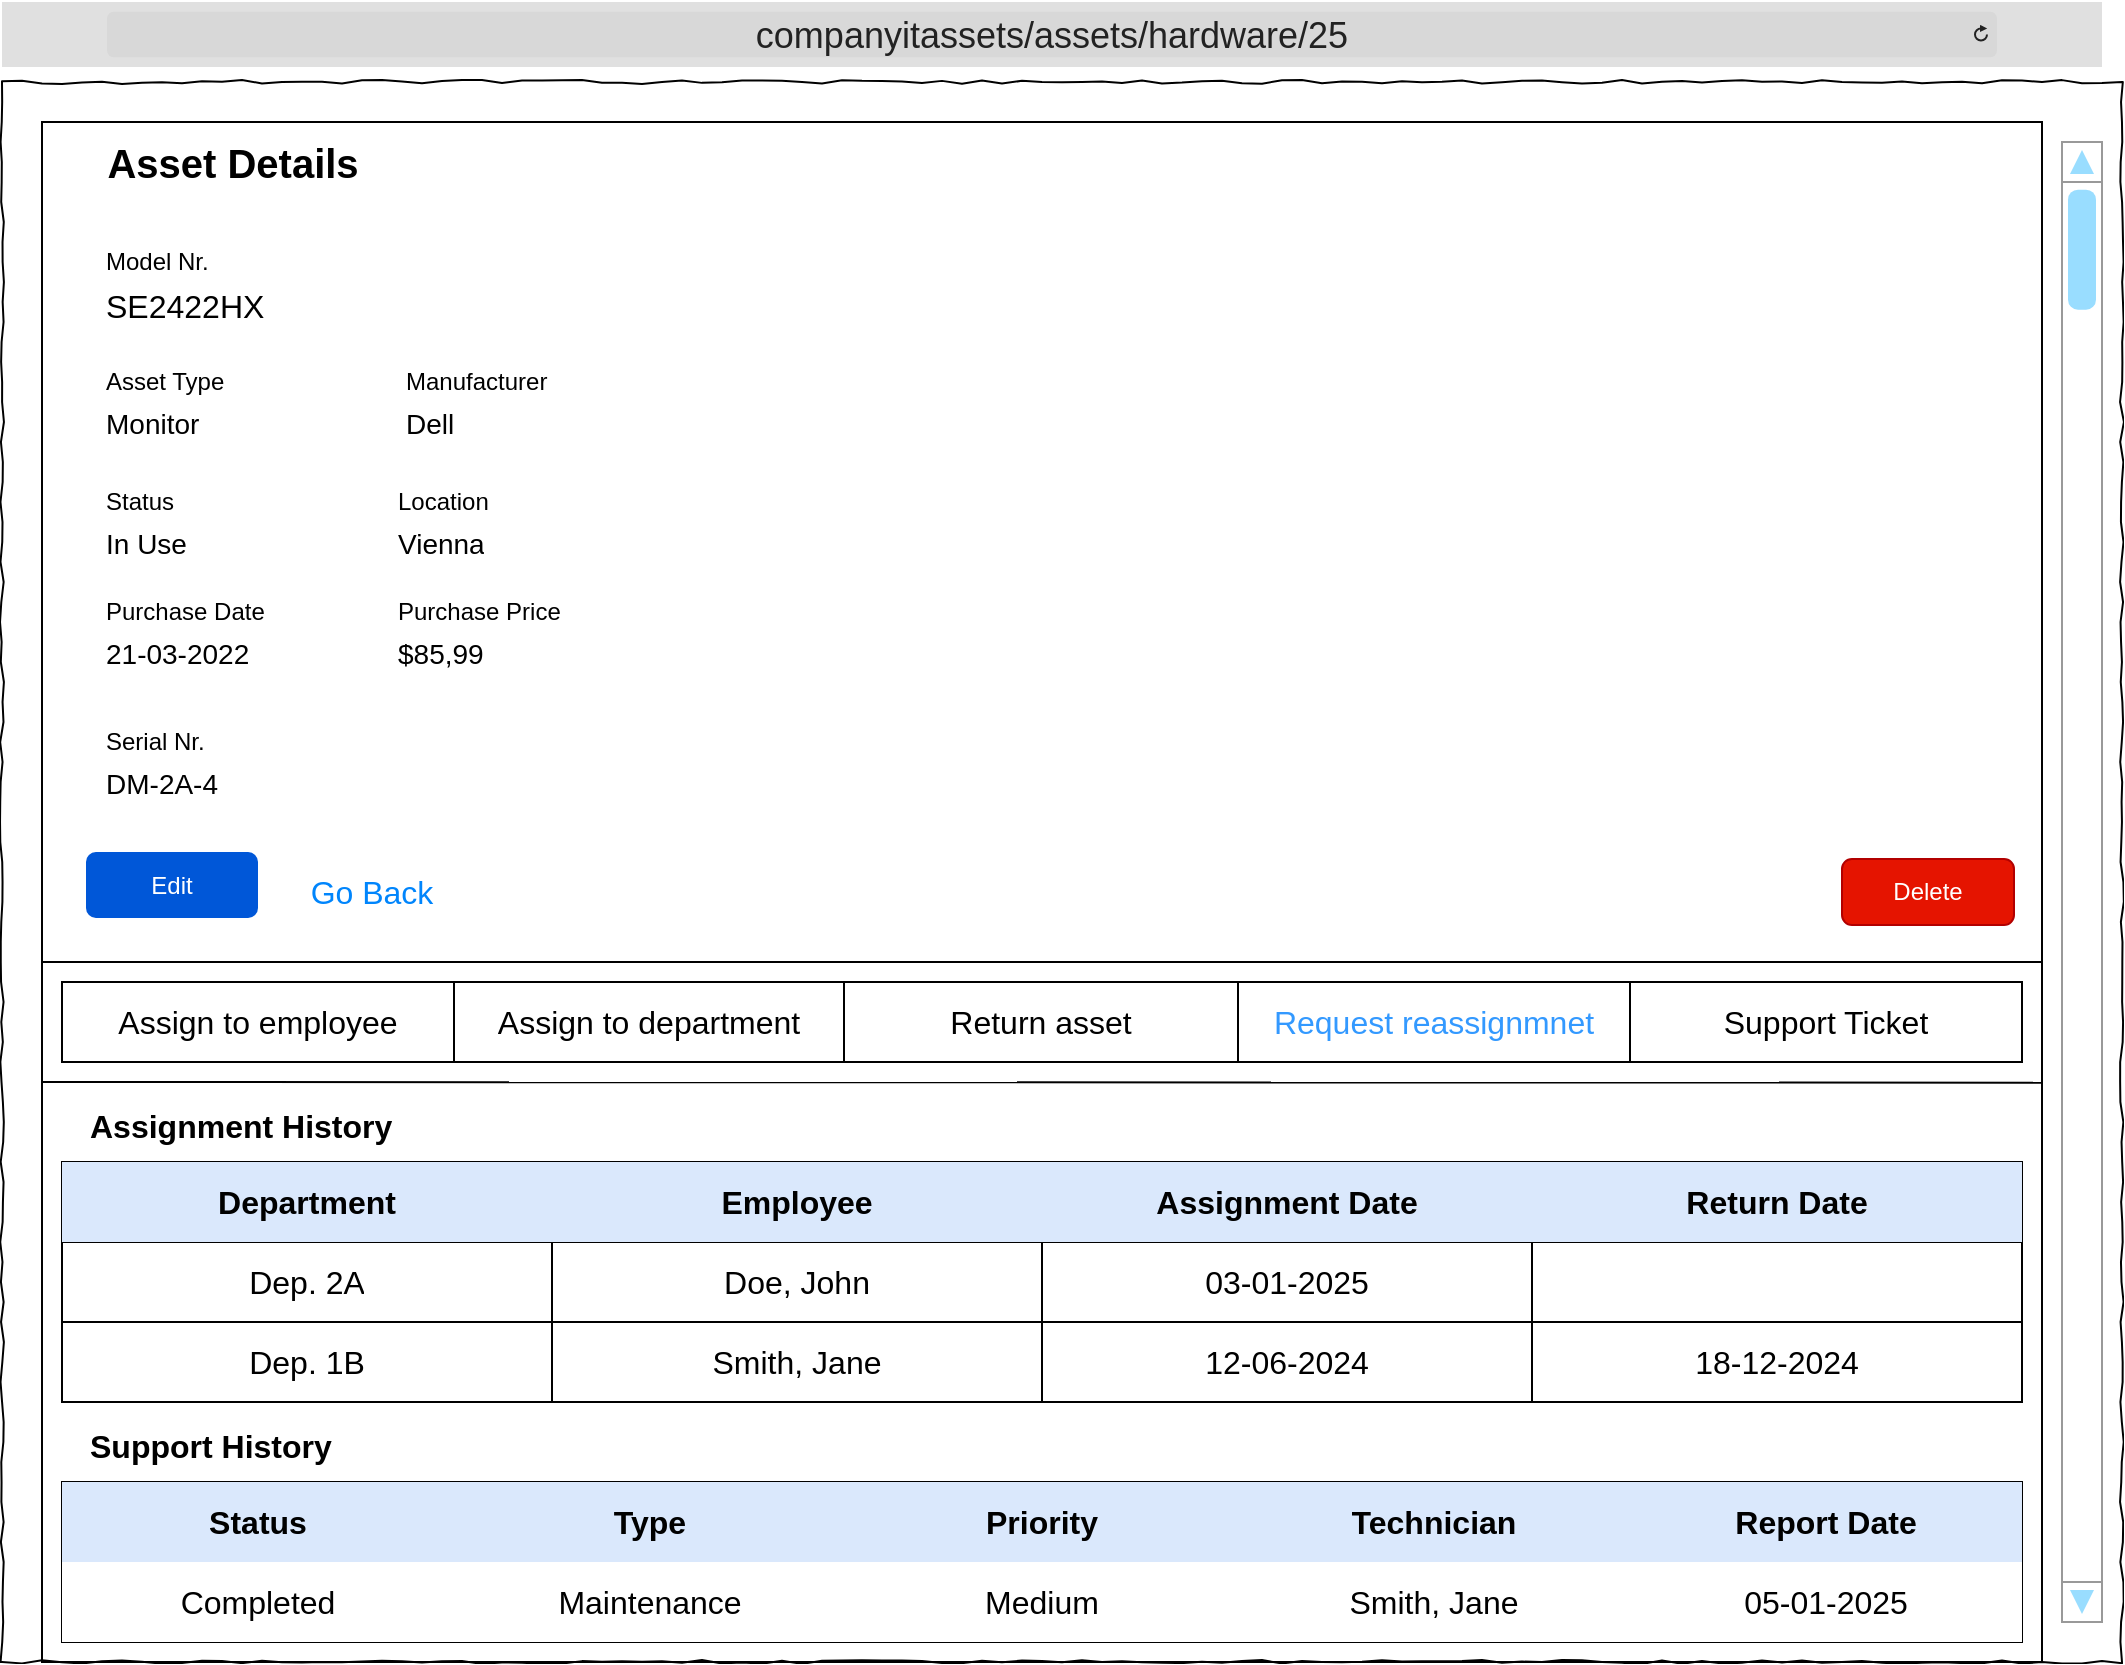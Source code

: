 <mxfile version="26.0.11">
  <diagram name="Page-1" id="03018318-947c-dd8e-b7a3-06fadd420f32">
    <mxGraphModel dx="2072" dy="1257" grid="1" gridSize="10" guides="1" tooltips="1" connect="1" arrows="1" fold="1" page="1" pageScale="1" pageWidth="1100" pageHeight="850" background="none" math="0" shadow="0">
      <root>
        <mxCell id="0" />
        <mxCell id="1" parent="0" />
        <mxCell id="qXCED1NnwAtGf8v3lufe-51" value="" style="rounded=0;whiteSpace=wrap;html=1;fillColor=none;" parent="1" vertex="1">
          <mxGeometry x="40" y="60" width="1000" height="420" as="geometry" />
        </mxCell>
        <mxCell id="qXCED1NnwAtGf8v3lufe-52" value="" style="rounded=0;whiteSpace=wrap;html=1;fillColor=none;" parent="1" vertex="1">
          <mxGeometry x="40" y="480" width="1000" height="350" as="geometry" />
        </mxCell>
        <mxCell id="677b7b8949515195-1" value="" style="whiteSpace=wrap;html=1;rounded=0;shadow=0;labelBackgroundColor=none;strokeColor=#000000;strokeWidth=1;fillColor=none;fontFamily=Verdana;fontSize=12;fontColor=#000000;align=center;comic=1;" parent="1" vertex="1">
          <mxGeometry x="20" y="40" width="1060" height="790" as="geometry" />
        </mxCell>
        <mxCell id="q4BZEvWAXVgxHDnkbYNj-131" value="Edit" style="rounded=1;fillColor=#0057D8;strokeColor=none;html=1;whiteSpace=wrap;fontColor=#ffffff;align=center;verticalAlign=middle;fontStyle=0;fontSize=12;sketch=0;" parent="1" vertex="1">
          <mxGeometry x="62" y="425" width="86" height="33" as="geometry" />
        </mxCell>
        <mxCell id="zX-MKMj06BqSPDNbv460-1" value="&lt;font style=&quot;font-size: 18px;&quot;&gt;companyitassets/assets/hardware/25&lt;/font&gt;" style="html=1;strokeWidth=1;shadow=0;dashed=0;shape=mxgraph.ios7ui.url;fillColor=#e0e0e0;strokeColor=#c0c0c0;buttonText=;strokeColor2=#222222;fontColor=#222222;fontSize=8;spacingTop=2;align=center;whiteSpace=wrap;" parent="1" vertex="1">
          <mxGeometry x="20" width="1050" height="32.5" as="geometry" />
        </mxCell>
        <mxCell id="qXXK7IakLX90gNUS_IdI-1" value="&lt;font style=&quot;font-size: 20px;&quot;&gt;Asset Details&lt;/font&gt;" style="text;strokeColor=none;fillColor=none;html=1;fontSize=24;fontStyle=1;verticalAlign=middle;align=center;" parent="1" vertex="1">
          <mxGeometry x="50" y="60" width="170" height="40" as="geometry" />
        </mxCell>
        <UserObject label="Asset Type" placeholders="1" name="Variable" id="qXXK7IakLX90gNUS_IdI-4">
          <mxCell style="text;html=1;strokeColor=none;fillColor=none;align=left;verticalAlign=middle;whiteSpace=wrap;overflow=hidden;" parent="1" vertex="1">
            <mxGeometry x="70" y="180" width="70" height="20" as="geometry" />
          </mxCell>
        </UserObject>
        <UserObject label="&lt;font style=&quot;font-size: 14px;&quot;&gt;Monitor&lt;/font&gt;" placeholders="1" name="Variable" id="qXXK7IakLX90gNUS_IdI-5">
          <mxCell style="text;html=1;strokeColor=none;fillColor=none;align=left;verticalAlign=middle;whiteSpace=wrap;overflow=hidden;" parent="1" vertex="1">
            <mxGeometry x="70" y="200" width="110" height="20" as="geometry" />
          </mxCell>
        </UserObject>
        <UserObject label="Manufacturer" placeholders="1" name="Variable" id="qXXK7IakLX90gNUS_IdI-6">
          <mxCell style="text;html=1;strokeColor=none;fillColor=none;align=left;verticalAlign=middle;whiteSpace=wrap;overflow=hidden;" parent="1" vertex="1">
            <mxGeometry x="220" y="180" width="90" height="20" as="geometry" />
          </mxCell>
        </UserObject>
        <UserObject label="&lt;font style=&quot;font-size: 14px;&quot;&gt;Dell&lt;/font&gt;" placeholders="1" name="Variable" id="qXXK7IakLX90gNUS_IdI-7">
          <mxCell style="text;html=1;strokeColor=none;fillColor=none;align=left;verticalAlign=middle;whiteSpace=wrap;overflow=hidden;" parent="1" vertex="1">
            <mxGeometry x="220" y="200" width="110" height="20" as="geometry" />
          </mxCell>
        </UserObject>
        <UserObject label="&lt;span style=&quot;font-size: 16px; text-align: center;&quot;&gt;SE2422HX&lt;/span&gt;" placeholders="1" name="Variable" id="qXXK7IakLX90gNUS_IdI-8">
          <mxCell style="text;html=1;strokeColor=none;fillColor=none;align=left;verticalAlign=middle;whiteSpace=wrap;overflow=hidden;" parent="1" vertex="1">
            <mxGeometry x="70" y="140" width="110" height="20" as="geometry" />
          </mxCell>
        </UserObject>
        <UserObject label="Model Nr." placeholders="1" name="Variable" id="qXXK7IakLX90gNUS_IdI-9">
          <mxCell style="text;html=1;strokeColor=none;fillColor=none;align=left;verticalAlign=middle;whiteSpace=wrap;overflow=hidden;" parent="1" vertex="1">
            <mxGeometry x="70" y="120" width="90" height="20" as="geometry" />
          </mxCell>
        </UserObject>
        <UserObject label="Status" placeholders="1" name="Variable" id="qXXK7IakLX90gNUS_IdI-10">
          <mxCell style="text;html=1;strokeColor=none;fillColor=none;align=left;verticalAlign=middle;whiteSpace=wrap;overflow=hidden;" parent="1" vertex="1">
            <mxGeometry x="70" y="240" width="90" height="20" as="geometry" />
          </mxCell>
        </UserObject>
        <UserObject label="&lt;font style=&quot;font-size: 14px;&quot;&gt;In Use&lt;/font&gt;" placeholders="1" name="Variable" id="qXXK7IakLX90gNUS_IdI-11">
          <mxCell style="text;html=1;strokeColor=none;fillColor=none;align=left;verticalAlign=middle;whiteSpace=wrap;overflow=hidden;" parent="1" vertex="1">
            <mxGeometry x="70" y="260" width="110" height="20" as="geometry" />
          </mxCell>
        </UserObject>
        <UserObject label="&lt;font style=&quot;font-size: 14px;&quot;&gt;Vienna&lt;/font&gt;" placeholders="1" name="Variable" id="qXXK7IakLX90gNUS_IdI-12">
          <mxCell style="text;html=1;strokeColor=none;fillColor=none;align=left;verticalAlign=middle;whiteSpace=wrap;overflow=hidden;" parent="1" vertex="1">
            <mxGeometry x="216" y="260" width="110" height="20" as="geometry" />
          </mxCell>
        </UserObject>
        <UserObject label="Location" placeholders="1" name="Variable" id="qXXK7IakLX90gNUS_IdI-13">
          <mxCell style="text;html=1;strokeColor=none;fillColor=none;align=left;verticalAlign=middle;whiteSpace=wrap;overflow=hidden;" parent="1" vertex="1">
            <mxGeometry x="216" y="240" width="90" height="20" as="geometry" />
          </mxCell>
        </UserObject>
        <UserObject label="Purchase Date" placeholders="1" name="Variable" id="qXXK7IakLX90gNUS_IdI-14">
          <mxCell style="text;html=1;strokeColor=none;fillColor=none;align=left;verticalAlign=middle;whiteSpace=wrap;overflow=hidden;" parent="1" vertex="1">
            <mxGeometry x="70" y="295" width="90" height="20" as="geometry" />
          </mxCell>
        </UserObject>
        <UserObject label="&lt;span style=&quot;font-size: 14px;&quot;&gt;21-03-2022&lt;/span&gt;" placeholders="1" name="Variable" id="qXXK7IakLX90gNUS_IdI-15">
          <mxCell style="text;html=1;strokeColor=none;fillColor=none;align=left;verticalAlign=middle;whiteSpace=wrap;overflow=hidden;" parent="1" vertex="1">
            <mxGeometry x="70" y="315" width="110" height="20" as="geometry" />
          </mxCell>
        </UserObject>
        <UserObject label="Purchase Price" placeholders="1" name="Variable" id="qXXK7IakLX90gNUS_IdI-16">
          <mxCell style="text;html=1;strokeColor=none;fillColor=none;align=left;verticalAlign=middle;whiteSpace=wrap;overflow=hidden;" parent="1" vertex="1">
            <mxGeometry x="216" y="295" width="90" height="20" as="geometry" />
          </mxCell>
        </UserObject>
        <UserObject label="&lt;span style=&quot;font-size: 14px;&quot;&gt;$85,99&lt;/span&gt;" placeholders="1" name="Variable" id="qXXK7IakLX90gNUS_IdI-17">
          <mxCell style="text;html=1;strokeColor=none;fillColor=none;align=left;verticalAlign=middle;whiteSpace=wrap;overflow=hidden;" parent="1" vertex="1">
            <mxGeometry x="216" y="315" width="110" height="20" as="geometry" />
          </mxCell>
        </UserObject>
        <mxCell id="qXXK7IakLX90gNUS_IdI-18" value="Go Back" style="html=1;shadow=0;dashed=0;shape=mxgraph.bootstrap.rrect;rSize=5;strokeColor=none;strokeWidth=1;fillColor=none;fontColor=#0085FC;whiteSpace=wrap;align=center;verticalAlign=middle;spacingLeft=0;fontStyle=0;fontSize=16;spacing=5;" parent="1" vertex="1">
          <mxGeometry x="170" y="425" width="70" height="40" as="geometry" />
        </mxCell>
        <mxCell id="qXXK7IakLX90gNUS_IdI-19" value="Delete" style="rounded=1;fillColor=#e51400;strokeColor=#B20000;html=1;whiteSpace=wrap;fontColor=#ffffff;align=center;verticalAlign=middle;fontStyle=0;fontSize=12;sketch=0;" parent="1" vertex="1">
          <mxGeometry x="940" y="428.5" width="86" height="33" as="geometry" />
        </mxCell>
        <UserObject label="Serial Nr." placeholders="1" name="Variable" id="10XDzdRVasA_GGK3fKtw-1">
          <mxCell style="text;html=1;strokeColor=none;fillColor=none;align=left;verticalAlign=middle;whiteSpace=wrap;overflow=hidden;" parent="1" vertex="1">
            <mxGeometry x="70" y="360" width="90" height="20" as="geometry" />
          </mxCell>
        </UserObject>
        <UserObject label="&lt;span style=&quot;font-size: 14px;&quot;&gt;DM-&lt;/span&gt;&lt;span style=&quot;font-size: 14px; background-color: transparent; color: light-dark(rgb(0, 0, 0), rgb(255, 255, 255));&quot;&gt;2A-4&lt;/span&gt;" placeholders="1" name="Variable" id="10XDzdRVasA_GGK3fKtw-2">
          <mxCell style="text;html=1;strokeColor=none;fillColor=none;align=left;verticalAlign=middle;whiteSpace=wrap;overflow=hidden;" parent="1" vertex="1">
            <mxGeometry x="70" y="380" width="160" height="20" as="geometry" />
          </mxCell>
        </UserObject>
        <mxCell id="qXCED1NnwAtGf8v3lufe-4" value="&lt;font style=&quot;font-size: 16px;&quot;&gt;Assignment History&lt;/font&gt;" style="text;strokeColor=none;fillColor=none;html=1;fontSize=24;fontStyle=1;verticalAlign=middle;align=left;" parent="1" vertex="1">
          <mxGeometry x="62" y="540" width="170" height="40" as="geometry" />
        </mxCell>
        <mxCell id="qXCED1NnwAtGf8v3lufe-5" value="" style="shape=table;startSize=0;container=1;collapsible=0;childLayout=tableLayout;fontSize=16;" parent="1" vertex="1">
          <mxGeometry x="50" y="580" width="980" height="120" as="geometry" />
        </mxCell>
        <mxCell id="qXCED1NnwAtGf8v3lufe-6" value="" style="shape=tableRow;horizontal=0;startSize=0;swimlaneHead=0;swimlaneBody=0;strokeColor=inherit;top=0;left=0;bottom=0;right=0;collapsible=0;dropTarget=0;fillColor=none;points=[[0,0.5],[1,0.5]];portConstraint=eastwest;fontSize=16;" parent="qXCED1NnwAtGf8v3lufe-5" vertex="1">
          <mxGeometry width="980" height="40" as="geometry" />
        </mxCell>
        <mxCell id="qXCED1NnwAtGf8v3lufe-7" value="&lt;b&gt;Department&lt;/b&gt;" style="shape=partialRectangle;html=1;whiteSpace=wrap;connectable=0;strokeColor=#6c8ebf;overflow=hidden;fillColor=#dae8fc;top=0;left=0;bottom=0;right=0;pointerEvents=1;fontSize=16;" parent="qXCED1NnwAtGf8v3lufe-6" vertex="1">
          <mxGeometry width="245" height="40" as="geometry">
            <mxRectangle width="245" height="40" as="alternateBounds" />
          </mxGeometry>
        </mxCell>
        <mxCell id="qXCED1NnwAtGf8v3lufe-8" value="&lt;b&gt;Employee&lt;/b&gt;" style="shape=partialRectangle;html=1;whiteSpace=wrap;connectable=0;strokeColor=#6c8ebf;overflow=hidden;fillColor=#dae8fc;top=0;left=0;bottom=0;right=0;pointerEvents=1;fontSize=16;" parent="qXCED1NnwAtGf8v3lufe-6" vertex="1">
          <mxGeometry x="245" width="245" height="40" as="geometry">
            <mxRectangle width="245" height="40" as="alternateBounds" />
          </mxGeometry>
        </mxCell>
        <mxCell id="qXCED1NnwAtGf8v3lufe-9" value="&lt;b&gt;Assignment Date&lt;/b&gt;" style="shape=partialRectangle;html=1;whiteSpace=wrap;connectable=0;strokeColor=#6c8ebf;overflow=hidden;fillColor=#dae8fc;top=0;left=0;bottom=0;right=0;pointerEvents=1;fontSize=16;" parent="qXCED1NnwAtGf8v3lufe-6" vertex="1">
          <mxGeometry x="490" width="245" height="40" as="geometry">
            <mxRectangle width="245" height="40" as="alternateBounds" />
          </mxGeometry>
        </mxCell>
        <mxCell id="qXCED1NnwAtGf8v3lufe-26" value="&lt;b&gt;Return Date&lt;/b&gt;" style="shape=partialRectangle;html=1;whiteSpace=wrap;connectable=0;strokeColor=#6c8ebf;overflow=hidden;fillColor=#dae8fc;top=0;left=0;bottom=0;right=0;pointerEvents=1;fontSize=16;" parent="qXCED1NnwAtGf8v3lufe-6" vertex="1">
          <mxGeometry x="735" width="245" height="40" as="geometry">
            <mxRectangle width="245" height="40" as="alternateBounds" />
          </mxGeometry>
        </mxCell>
        <mxCell id="qXCED1NnwAtGf8v3lufe-10" value="" style="shape=tableRow;horizontal=0;startSize=0;swimlaneHead=0;swimlaneBody=0;strokeColor=inherit;top=0;left=0;bottom=0;right=0;collapsible=0;dropTarget=0;fillColor=none;points=[[0,0.5],[1,0.5]];portConstraint=eastwest;fontSize=16;" parent="qXCED1NnwAtGf8v3lufe-5" vertex="1">
          <mxGeometry y="40" width="980" height="40" as="geometry" />
        </mxCell>
        <mxCell id="qXCED1NnwAtGf8v3lufe-11" value="Dep. 2A" style="shape=partialRectangle;html=1;whiteSpace=wrap;connectable=0;strokeColor=inherit;overflow=hidden;fillColor=none;top=0;left=0;bottom=0;right=0;pointerEvents=1;fontSize=16;" parent="qXCED1NnwAtGf8v3lufe-10" vertex="1">
          <mxGeometry width="245" height="40" as="geometry">
            <mxRectangle width="245" height="40" as="alternateBounds" />
          </mxGeometry>
        </mxCell>
        <mxCell id="qXCED1NnwAtGf8v3lufe-12" value="Doe, John" style="shape=partialRectangle;html=1;whiteSpace=wrap;connectable=0;strokeColor=inherit;overflow=hidden;fillColor=none;top=0;left=0;bottom=0;right=0;pointerEvents=1;fontSize=16;" parent="qXCED1NnwAtGf8v3lufe-10" vertex="1">
          <mxGeometry x="245" width="245" height="40" as="geometry">
            <mxRectangle width="245" height="40" as="alternateBounds" />
          </mxGeometry>
        </mxCell>
        <mxCell id="qXCED1NnwAtGf8v3lufe-13" value="03-01-2025" style="shape=partialRectangle;html=1;whiteSpace=wrap;connectable=0;strokeColor=inherit;overflow=hidden;fillColor=none;top=0;left=0;bottom=0;right=0;pointerEvents=1;fontSize=16;" parent="qXCED1NnwAtGf8v3lufe-10" vertex="1">
          <mxGeometry x="490" width="245" height="40" as="geometry">
            <mxRectangle width="245" height="40" as="alternateBounds" />
          </mxGeometry>
        </mxCell>
        <mxCell id="qXCED1NnwAtGf8v3lufe-27" style="shape=partialRectangle;html=1;whiteSpace=wrap;connectable=0;strokeColor=inherit;overflow=hidden;fillColor=none;top=0;left=0;bottom=0;right=0;pointerEvents=1;fontSize=16;" parent="qXCED1NnwAtGf8v3lufe-10" vertex="1">
          <mxGeometry x="735" width="245" height="40" as="geometry">
            <mxRectangle width="245" height="40" as="alternateBounds" />
          </mxGeometry>
        </mxCell>
        <mxCell id="qXCED1NnwAtGf8v3lufe-14" value="" style="shape=tableRow;horizontal=0;startSize=0;swimlaneHead=0;swimlaneBody=0;strokeColor=inherit;top=0;left=0;bottom=0;right=0;collapsible=0;dropTarget=0;fillColor=none;points=[[0,0.5],[1,0.5]];portConstraint=eastwest;fontSize=16;" parent="qXCED1NnwAtGf8v3lufe-5" vertex="1">
          <mxGeometry y="80" width="980" height="40" as="geometry" />
        </mxCell>
        <mxCell id="qXCED1NnwAtGf8v3lufe-15" value="Dep. 1B" style="shape=partialRectangle;html=1;whiteSpace=wrap;connectable=0;strokeColor=inherit;overflow=hidden;fillColor=none;top=0;left=0;bottom=0;right=0;pointerEvents=1;fontSize=16;" parent="qXCED1NnwAtGf8v3lufe-14" vertex="1">
          <mxGeometry width="245" height="40" as="geometry">
            <mxRectangle width="245" height="40" as="alternateBounds" />
          </mxGeometry>
        </mxCell>
        <mxCell id="qXCED1NnwAtGf8v3lufe-16" value="Smith, Jane" style="shape=partialRectangle;html=1;whiteSpace=wrap;connectable=0;strokeColor=inherit;overflow=hidden;fillColor=none;top=0;left=0;bottom=0;right=0;pointerEvents=1;fontSize=16;" parent="qXCED1NnwAtGf8v3lufe-14" vertex="1">
          <mxGeometry x="245" width="245" height="40" as="geometry">
            <mxRectangle width="245" height="40" as="alternateBounds" />
          </mxGeometry>
        </mxCell>
        <mxCell id="qXCED1NnwAtGf8v3lufe-17" value="12-06-2024" style="shape=partialRectangle;html=1;whiteSpace=wrap;connectable=0;strokeColor=inherit;overflow=hidden;fillColor=none;top=0;left=0;bottom=0;right=0;pointerEvents=1;fontSize=16;" parent="qXCED1NnwAtGf8v3lufe-14" vertex="1">
          <mxGeometry x="490" width="245" height="40" as="geometry">
            <mxRectangle width="245" height="40" as="alternateBounds" />
          </mxGeometry>
        </mxCell>
        <mxCell id="qXCED1NnwAtGf8v3lufe-28" value="18-12-2024" style="shape=partialRectangle;html=1;whiteSpace=wrap;connectable=0;strokeColor=inherit;overflow=hidden;fillColor=none;top=0;left=0;bottom=0;right=0;pointerEvents=1;fontSize=16;" parent="qXCED1NnwAtGf8v3lufe-14" vertex="1">
          <mxGeometry x="735" width="245" height="40" as="geometry">
            <mxRectangle width="245" height="40" as="alternateBounds" />
          </mxGeometry>
        </mxCell>
        <mxCell id="qXCED1NnwAtGf8v3lufe-31" value="" style="shape=table;startSize=0;container=1;collapsible=0;childLayout=tableLayout;fontSize=16;" parent="1" vertex="1">
          <mxGeometry x="50" y="490" width="980" height="40" as="geometry" />
        </mxCell>
        <mxCell id="qXCED1NnwAtGf8v3lufe-32" value="" style="shape=tableRow;horizontal=0;startSize=0;swimlaneHead=0;swimlaneBody=0;strokeColor=inherit;top=0;left=0;bottom=0;right=0;collapsible=0;dropTarget=0;fillColor=none;points=[[0,0.5],[1,0.5]];portConstraint=eastwest;fontSize=16;" parent="qXCED1NnwAtGf8v3lufe-31" vertex="1">
          <mxGeometry width="980" height="40" as="geometry" />
        </mxCell>
        <mxCell id="qXCED1NnwAtGf8v3lufe-33" value="&lt;font style=&quot;color: light-dark(rgb(0, 0, 0), rgb(51, 153, 255));&quot;&gt;Assign to employee&lt;/font&gt;" style="shape=partialRectangle;html=1;whiteSpace=wrap;connectable=0;strokeColor=inherit;overflow=hidden;fillColor=none;top=0;left=0;bottom=0;right=0;pointerEvents=1;fontSize=16;" parent="qXCED1NnwAtGf8v3lufe-32" vertex="1">
          <mxGeometry width="196" height="40" as="geometry">
            <mxRectangle width="196" height="40" as="alternateBounds" />
          </mxGeometry>
        </mxCell>
        <mxCell id="qXCED1NnwAtGf8v3lufe-34" value="&lt;font style=&quot;color: light-dark(rgb(0, 0, 0), rgb(51, 153, 255));&quot;&gt;Assign to department&lt;/font&gt;" style="shape=partialRectangle;html=1;whiteSpace=wrap;connectable=0;strokeColor=inherit;overflow=hidden;fillColor=none;top=0;left=0;bottom=0;right=0;pointerEvents=1;fontSize=16;" parent="qXCED1NnwAtGf8v3lufe-32" vertex="1">
          <mxGeometry x="196" width="195" height="40" as="geometry">
            <mxRectangle width="195" height="40" as="alternateBounds" />
          </mxGeometry>
        </mxCell>
        <mxCell id="qXCED1NnwAtGf8v3lufe-35" value="&lt;font style=&quot;color: light-dark(rgb(0, 0, 0), rgb(51, 153, 255));&quot;&gt;Return asset&lt;/font&gt;" style="shape=partialRectangle;html=1;whiteSpace=wrap;connectable=0;strokeColor=inherit;overflow=hidden;fillColor=none;top=0;left=0;bottom=0;right=0;pointerEvents=1;fontSize=16;" parent="qXCED1NnwAtGf8v3lufe-32" vertex="1">
          <mxGeometry x="391" width="197" height="40" as="geometry">
            <mxRectangle width="197" height="40" as="alternateBounds" />
          </mxGeometry>
        </mxCell>
        <mxCell id="vKadTQDefTIJG4uKVBVW-1" value="&lt;span&gt;&lt;font style=&quot;color: light-dark(rgb(51, 153, 255), rgb(51, 153, 255));&quot;&gt;Request reassignmnet&lt;/font&gt;&lt;/span&gt;" style="shape=partialRectangle;html=1;whiteSpace=wrap;connectable=0;strokeColor=inherit;overflow=hidden;fillColor=none;top=0;left=0;bottom=0;right=0;pointerEvents=1;fontSize=16;" vertex="1" parent="qXCED1NnwAtGf8v3lufe-32">
          <mxGeometry x="588" width="196" height="40" as="geometry">
            <mxRectangle width="196" height="40" as="alternateBounds" />
          </mxGeometry>
        </mxCell>
        <mxCell id="tvZunheW7hq9sG6J5uso-1" value="&lt;font style=&quot;color: light-dark(rgb(0, 0, 0), rgb(51, 153, 255));&quot;&gt;Support Ticket&lt;/font&gt;" style="shape=partialRectangle;html=1;whiteSpace=wrap;connectable=0;strokeColor=inherit;overflow=hidden;fillColor=none;top=0;left=0;bottom=0;right=0;pointerEvents=1;fontSize=16;" parent="qXCED1NnwAtGf8v3lufe-32" vertex="1">
          <mxGeometry x="784" width="196" height="40" as="geometry">
            <mxRectangle width="196" height="40" as="alternateBounds" />
          </mxGeometry>
        </mxCell>
        <mxCell id="qXCED1NnwAtGf8v3lufe-53" value="" style="verticalLabelPosition=bottom;shadow=0;dashed=0;align=center;html=1;verticalAlign=top;strokeWidth=1;shape=mxgraph.mockup.navigation.scrollBar;strokeColor=#999999;barPos=99.403;fillColor2=#99ddff;strokeColor2=none;direction=north;" parent="1" vertex="1">
          <mxGeometry x="1050" y="70" width="20" height="740" as="geometry" />
        </mxCell>
        <mxCell id="tvZunheW7hq9sG6J5uso-2" value="" style="endArrow=none;html=1;rounded=0;entryX=0.962;entryY=0.646;entryDx=0;entryDy=0;entryPerimeter=0;" parent="1" edge="1">
          <mxGeometry width="50" height="50" relative="1" as="geometry">
            <mxPoint x="40" y="540" as="sourcePoint" />
            <mxPoint x="1039.72" y="540.34" as="targetPoint" />
          </mxGeometry>
        </mxCell>
        <mxCell id="kTL76u8H6M62yB_ezZ9L-1" value="&lt;font style=&quot;font-size: 16px;&quot;&gt;Support History&lt;/font&gt;" style="text;strokeColor=none;fillColor=none;html=1;fontSize=24;fontStyle=1;verticalAlign=middle;align=left;" parent="1" vertex="1">
          <mxGeometry x="62" y="700" width="170" height="40" as="geometry" />
        </mxCell>
        <mxCell id="kTL76u8H6M62yB_ezZ9L-2" value="" style="shape=table;startSize=0;container=1;collapsible=0;childLayout=tableLayout;fontSize=16;" parent="1" vertex="1">
          <mxGeometry x="50" y="740" width="980" height="80" as="geometry" />
        </mxCell>
        <mxCell id="kTL76u8H6M62yB_ezZ9L-3" value="" style="shape=tableRow;horizontal=0;startSize=0;swimlaneHead=0;swimlaneBody=0;strokeColor=inherit;top=0;left=0;bottom=0;right=0;collapsible=0;dropTarget=0;fillColor=none;points=[[0,0.5],[1,0.5]];portConstraint=eastwest;fontSize=16;" parent="kTL76u8H6M62yB_ezZ9L-2" vertex="1">
          <mxGeometry width="980" height="40" as="geometry" />
        </mxCell>
        <mxCell id="kTL76u8H6M62yB_ezZ9L-4" value="&lt;b&gt;Status&lt;/b&gt;" style="shape=partialRectangle;html=1;whiteSpace=wrap;connectable=0;strokeColor=#6c8ebf;overflow=hidden;fillColor=#dae8fc;top=0;left=0;bottom=0;right=0;pointerEvents=1;fontSize=16;" parent="kTL76u8H6M62yB_ezZ9L-3" vertex="1">
          <mxGeometry width="196" height="40" as="geometry">
            <mxRectangle width="196" height="40" as="alternateBounds" />
          </mxGeometry>
        </mxCell>
        <mxCell id="kTL76u8H6M62yB_ezZ9L-28" value="&lt;b&gt;Type&lt;/b&gt;" style="shape=partialRectangle;html=1;whiteSpace=wrap;connectable=0;strokeColor=#6c8ebf;overflow=hidden;fillColor=#dae8fc;top=0;left=0;bottom=0;right=0;pointerEvents=1;fontSize=16;" parent="kTL76u8H6M62yB_ezZ9L-3" vertex="1">
          <mxGeometry x="196" width="196" height="40" as="geometry">
            <mxRectangle width="196" height="40" as="alternateBounds" />
          </mxGeometry>
        </mxCell>
        <mxCell id="kTL76u8H6M62yB_ezZ9L-5" value="&lt;b&gt;Priority&lt;/b&gt;" style="shape=partialRectangle;html=1;whiteSpace=wrap;connectable=0;strokeColor=#6c8ebf;overflow=hidden;fillColor=#dae8fc;top=0;left=0;bottom=0;right=0;pointerEvents=1;fontSize=16;" parent="kTL76u8H6M62yB_ezZ9L-3" vertex="1">
          <mxGeometry x="392" width="196" height="40" as="geometry">
            <mxRectangle width="196" height="40" as="alternateBounds" />
          </mxGeometry>
        </mxCell>
        <mxCell id="kTL76u8H6M62yB_ezZ9L-6" value="&lt;b&gt;Technician&lt;/b&gt;" style="shape=partialRectangle;html=1;whiteSpace=wrap;connectable=0;strokeColor=#6c8ebf;overflow=hidden;fillColor=#dae8fc;top=0;left=0;bottom=0;right=0;pointerEvents=1;fontSize=16;" parent="kTL76u8H6M62yB_ezZ9L-3" vertex="1">
          <mxGeometry x="588" width="196" height="40" as="geometry">
            <mxRectangle width="196" height="40" as="alternateBounds" />
          </mxGeometry>
        </mxCell>
        <mxCell id="kTL76u8H6M62yB_ezZ9L-7" value="&lt;b&gt;Report Date&lt;/b&gt;" style="shape=partialRectangle;html=1;whiteSpace=wrap;connectable=0;strokeColor=#6c8ebf;overflow=hidden;fillColor=#dae8fc;top=0;left=0;bottom=0;right=0;pointerEvents=1;fontSize=16;" parent="kTL76u8H6M62yB_ezZ9L-3" vertex="1">
          <mxGeometry x="784" width="196" height="40" as="geometry">
            <mxRectangle width="196" height="40" as="alternateBounds" />
          </mxGeometry>
        </mxCell>
        <mxCell id="kTL76u8H6M62yB_ezZ9L-23" style="shape=tableRow;horizontal=0;startSize=0;swimlaneHead=0;swimlaneBody=0;strokeColor=inherit;top=0;left=0;bottom=0;right=0;collapsible=0;dropTarget=0;fillColor=none;points=[[0,0.5],[1,0.5]];portConstraint=eastwest;fontSize=16;" parent="kTL76u8H6M62yB_ezZ9L-2" vertex="1">
          <mxGeometry y="40" width="980" height="40" as="geometry" />
        </mxCell>
        <mxCell id="kTL76u8H6M62yB_ezZ9L-24" value="Completed" style="shape=partialRectangle;html=1;whiteSpace=wrap;connectable=0;overflow=hidden;top=0;left=0;bottom=0;right=0;pointerEvents=1;fontSize=16;" parent="kTL76u8H6M62yB_ezZ9L-23" vertex="1">
          <mxGeometry width="196" height="40" as="geometry">
            <mxRectangle width="196" height="40" as="alternateBounds" />
          </mxGeometry>
        </mxCell>
        <mxCell id="kTL76u8H6M62yB_ezZ9L-29" value="Maintenance" style="shape=partialRectangle;html=1;whiteSpace=wrap;connectable=0;overflow=hidden;top=0;left=0;bottom=0;right=0;pointerEvents=1;fontSize=16;" parent="kTL76u8H6M62yB_ezZ9L-23" vertex="1">
          <mxGeometry x="196" width="196" height="40" as="geometry">
            <mxRectangle width="196" height="40" as="alternateBounds" />
          </mxGeometry>
        </mxCell>
        <mxCell id="kTL76u8H6M62yB_ezZ9L-25" value="Medium" style="shape=partialRectangle;html=1;whiteSpace=wrap;connectable=0;overflow=hidden;top=0;left=0;bottom=0;right=0;pointerEvents=1;fontSize=16;" parent="kTL76u8H6M62yB_ezZ9L-23" vertex="1">
          <mxGeometry x="392" width="196" height="40" as="geometry">
            <mxRectangle width="196" height="40" as="alternateBounds" />
          </mxGeometry>
        </mxCell>
        <mxCell id="kTL76u8H6M62yB_ezZ9L-26" value="Smith, Jane" style="shape=partialRectangle;html=1;whiteSpace=wrap;connectable=0;overflow=hidden;top=0;left=0;bottom=0;right=0;pointerEvents=1;fontSize=16;" parent="kTL76u8H6M62yB_ezZ9L-23" vertex="1">
          <mxGeometry x="588" width="196" height="40" as="geometry">
            <mxRectangle width="196" height="40" as="alternateBounds" />
          </mxGeometry>
        </mxCell>
        <mxCell id="kTL76u8H6M62yB_ezZ9L-27" value="05-01-2025" style="shape=partialRectangle;html=1;whiteSpace=wrap;connectable=0;overflow=hidden;top=0;left=0;bottom=0;right=0;pointerEvents=1;fontSize=16;" parent="kTL76u8H6M62yB_ezZ9L-23" vertex="1">
          <mxGeometry x="784" width="196" height="40" as="geometry">
            <mxRectangle width="196" height="40" as="alternateBounds" />
          </mxGeometry>
        </mxCell>
      </root>
    </mxGraphModel>
  </diagram>
</mxfile>
